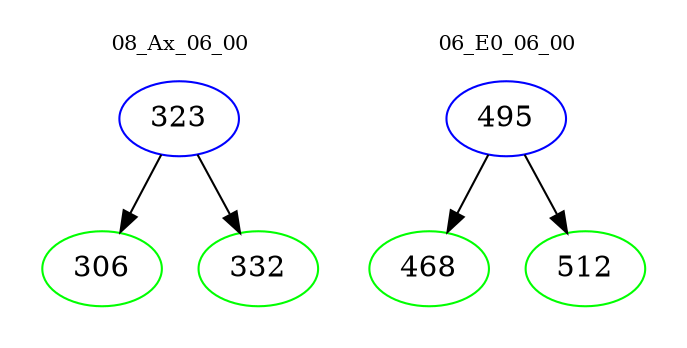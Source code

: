 digraph{
subgraph cluster_0 {
color = white
label = "08_Ax_06_00";
fontsize=10;
T0_323 [label="323", color="blue"]
T0_323 -> T0_306 [color="black"]
T0_306 [label="306", color="green"]
T0_323 -> T0_332 [color="black"]
T0_332 [label="332", color="green"]
}
subgraph cluster_1 {
color = white
label = "06_E0_06_00";
fontsize=10;
T1_495 [label="495", color="blue"]
T1_495 -> T1_468 [color="black"]
T1_468 [label="468", color="green"]
T1_495 -> T1_512 [color="black"]
T1_512 [label="512", color="green"]
}
}
